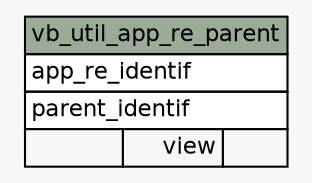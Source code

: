 // dot 2.40.1 on Linux 4.18.0-10-generic
// SchemaSpy rev Unknown
digraph "vb_util_app_re_parent" {
  graph [
    rankdir="RL"
    bgcolor="#f7f7f7"
    nodesep="0.18"
    ranksep="0.46"
    fontname="Helvetica"
    fontsize="11"
  ];
  node [
    fontname="Helvetica"
    fontsize="11"
    shape="plaintext"
  ];
  edge [
    arrowsize="0.8"
  ];
  "vb_util_app_re_parent" [
    label=<
    <TABLE BORDER="0" CELLBORDER="1" CELLSPACING="0" BGCOLOR="#ffffff">
      <TR><TD COLSPAN="3" BGCOLOR="#9bab96" ALIGN="CENTER">vb_util_app_re_parent</TD></TR>
      <TR><TD PORT="app_re_identif" COLSPAN="3" ALIGN="LEFT">app_re_identif</TD></TR>
      <TR><TD PORT="parent_identif" COLSPAN="3" ALIGN="LEFT">parent_identif</TD></TR>
      <TR><TD ALIGN="LEFT" BGCOLOR="#f7f7f7">  </TD><TD ALIGN="RIGHT" BGCOLOR="#f7f7f7">view</TD><TD ALIGN="RIGHT" BGCOLOR="#f7f7f7">  </TD></TR>
    </TABLE>>
    URL="tables/vb_util_app_re_parent.html"
    tooltip="vb_util_app_re_parent"
  ];
}
